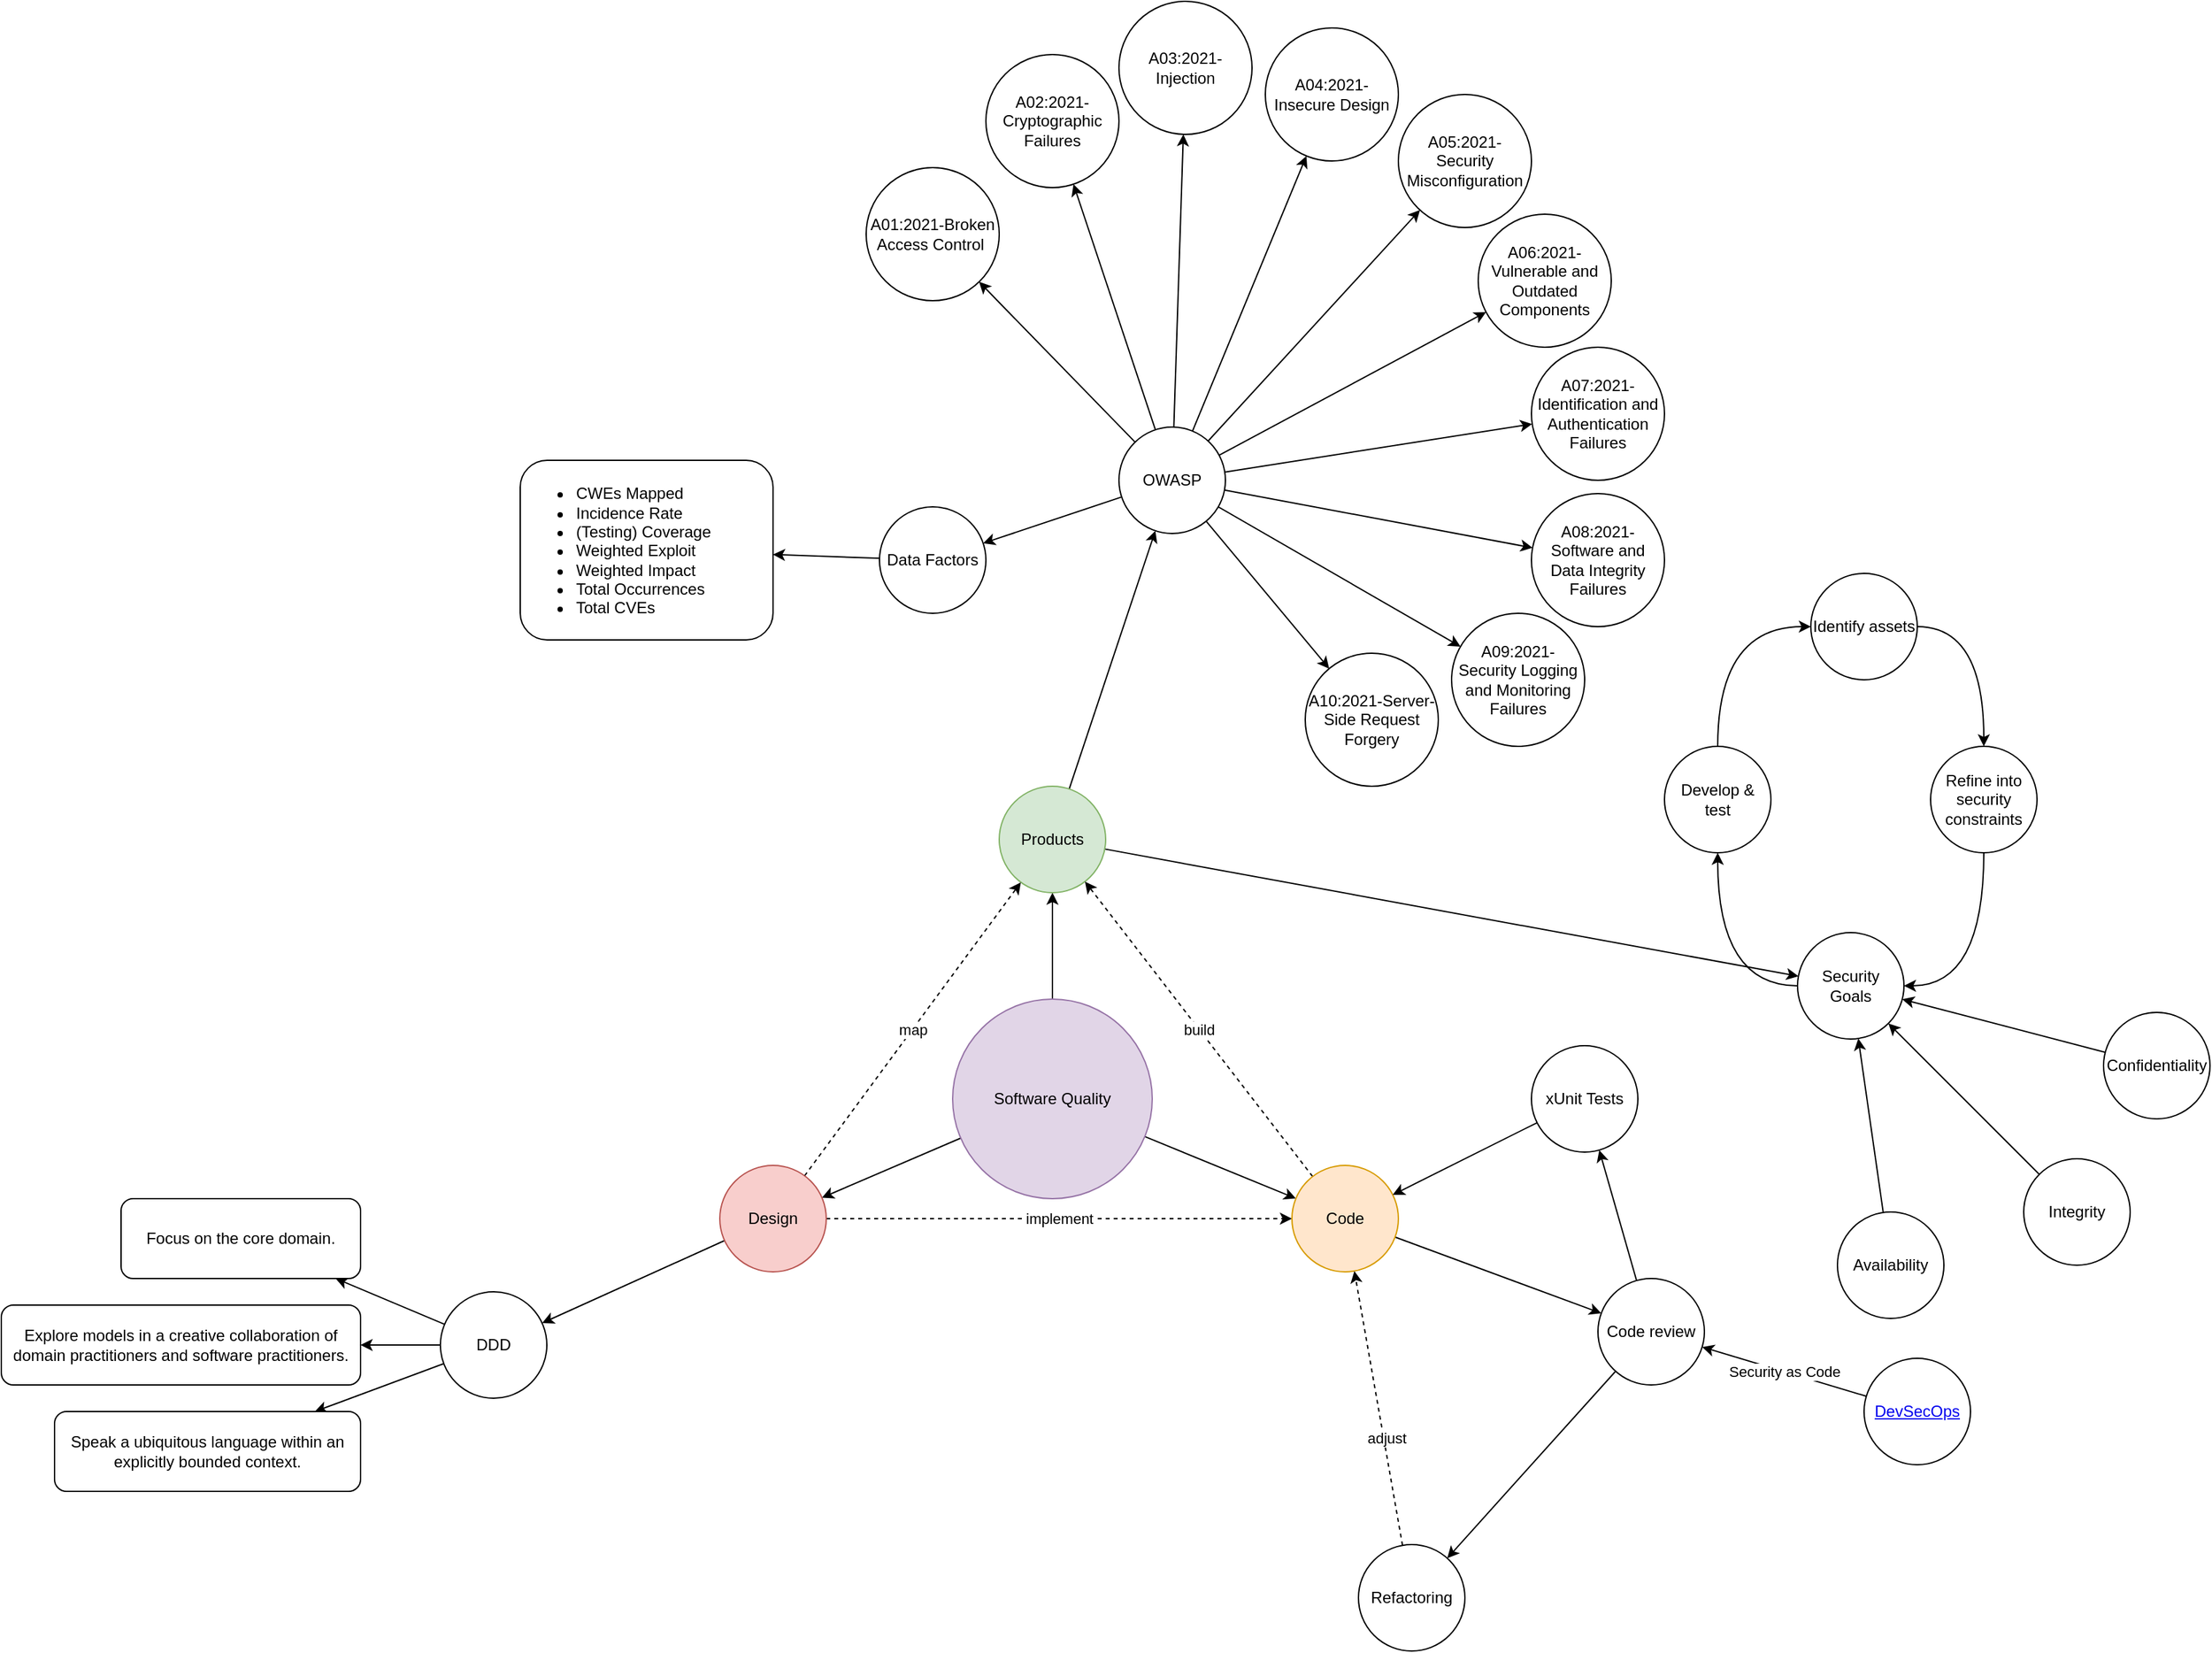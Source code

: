 <mxfile version="16.6.4" type="github">
  <diagram id="G9URGlftVFYS-OsgE3q_" name="Page-1">
    <mxGraphModel dx="2583" dy="1677" grid="1" gridSize="10" guides="1" tooltips="1" connect="1" arrows="1" fold="1" page="1" pageScale="1" pageWidth="1100" pageHeight="850" math="0" shadow="0">
      <root>
        <mxCell id="0" />
        <mxCell id="1" parent="0" />
        <mxCell id="IYnw7WudZfnkX5wU1Qxr-7" style="edgeStyle=none;rounded=0;orthogonalLoop=1;jettySize=auto;html=1;" parent="1" source="IYnw7WudZfnkX5wU1Qxr-1" target="IYnw7WudZfnkX5wU1Qxr-2" edge="1">
          <mxGeometry relative="1" as="geometry" />
        </mxCell>
        <mxCell id="IYnw7WudZfnkX5wU1Qxr-8" style="edgeStyle=none;rounded=0;orthogonalLoop=1;jettySize=auto;html=1;" parent="1" source="IYnw7WudZfnkX5wU1Qxr-1" target="IYnw7WudZfnkX5wU1Qxr-3" edge="1">
          <mxGeometry relative="1" as="geometry" />
        </mxCell>
        <mxCell id="IYnw7WudZfnkX5wU1Qxr-9" style="edgeStyle=none;rounded=0;orthogonalLoop=1;jettySize=auto;html=1;" parent="1" source="IYnw7WudZfnkX5wU1Qxr-1" target="IYnw7WudZfnkX5wU1Qxr-4" edge="1">
          <mxGeometry relative="1" as="geometry" />
        </mxCell>
        <mxCell id="IYnw7WudZfnkX5wU1Qxr-1" value="Software Quality" style="ellipse;whiteSpace=wrap;html=1;aspect=fixed;fillColor=#e1d5e7;strokeColor=#9673a6;" parent="1" vertex="1">
          <mxGeometry x="65" y="300" width="150" height="150" as="geometry" />
        </mxCell>
        <mxCell id="IYnw7WudZfnkX5wU1Qxr-6" style="rounded=0;orthogonalLoop=1;jettySize=auto;html=1;" parent="1" source="IYnw7WudZfnkX5wU1Qxr-2" target="IYnw7WudZfnkX5wU1Qxr-5" edge="1">
          <mxGeometry relative="1" as="geometry">
            <mxPoint x="250" y="320" as="sourcePoint" />
          </mxGeometry>
        </mxCell>
        <mxCell id="x_qzqNRUxwpT8pTBVUL0-2" style="rounded=0;orthogonalLoop=1;jettySize=auto;html=1;" parent="1" source="IYnw7WudZfnkX5wU1Qxr-2" target="x_qzqNRUxwpT8pTBVUL0-1" edge="1">
          <mxGeometry relative="1" as="geometry" />
        </mxCell>
        <mxCell id="IYnw7WudZfnkX5wU1Qxr-2" value="Products" style="ellipse;whiteSpace=wrap;html=1;aspect=fixed;fillColor=#d5e8d4;strokeColor=#82b366;" parent="1" vertex="1">
          <mxGeometry x="100" y="140" width="80" height="80" as="geometry" />
        </mxCell>
        <mxCell id="IYnw7WudZfnkX5wU1Qxr-10" value="implement" style="edgeStyle=none;rounded=0;orthogonalLoop=1;jettySize=auto;html=1;dashed=1;" parent="1" source="IYnw7WudZfnkX5wU1Qxr-3" target="IYnw7WudZfnkX5wU1Qxr-4" edge="1">
          <mxGeometry relative="1" as="geometry" />
        </mxCell>
        <mxCell id="IYnw7WudZfnkX5wU1Qxr-12" value="map" style="edgeStyle=none;rounded=0;orthogonalLoop=1;jettySize=auto;html=1;dashed=1;" parent="1" source="IYnw7WudZfnkX5wU1Qxr-3" target="IYnw7WudZfnkX5wU1Qxr-2" edge="1">
          <mxGeometry relative="1" as="geometry" />
        </mxCell>
        <mxCell id="1Zu6CIZKMChUqCk3E9kN-2" style="rounded=0;orthogonalLoop=1;jettySize=auto;html=1;" parent="1" source="IYnw7WudZfnkX5wU1Qxr-3" target="1Zu6CIZKMChUqCk3E9kN-1" edge="1">
          <mxGeometry relative="1" as="geometry" />
        </mxCell>
        <mxCell id="IYnw7WudZfnkX5wU1Qxr-3" value="Design" style="ellipse;whiteSpace=wrap;html=1;aspect=fixed;fillColor=#f8cecc;strokeColor=#b85450;" parent="1" vertex="1">
          <mxGeometry x="-110" y="425" width="80" height="80" as="geometry" />
        </mxCell>
        <mxCell id="IYnw7WudZfnkX5wU1Qxr-11" value="build" style="edgeStyle=none;rounded=0;orthogonalLoop=1;jettySize=auto;html=1;dashed=1;" parent="1" source="IYnw7WudZfnkX5wU1Qxr-4" target="IYnw7WudZfnkX5wU1Qxr-2" edge="1">
          <mxGeometry relative="1" as="geometry" />
        </mxCell>
        <mxCell id="IYnw7WudZfnkX5wU1Qxr-14" style="edgeStyle=none;rounded=0;orthogonalLoop=1;jettySize=auto;html=1;" parent="1" source="IYnw7WudZfnkX5wU1Qxr-4" target="IYnw7WudZfnkX5wU1Qxr-13" edge="1">
          <mxGeometry relative="1" as="geometry" />
        </mxCell>
        <mxCell id="IYnw7WudZfnkX5wU1Qxr-4" value="Code" style="ellipse;whiteSpace=wrap;html=1;aspect=fixed;fillColor=#ffe6cc;strokeColor=#d79b00;" parent="1" vertex="1">
          <mxGeometry x="320" y="425" width="80" height="80" as="geometry" />
        </mxCell>
        <mxCell id="IYnw7WudZfnkX5wU1Qxr-21" style="edgeStyle=none;rounded=0;orthogonalLoop=1;jettySize=auto;html=1;" parent="1" source="IYnw7WudZfnkX5wU1Qxr-5" target="IYnw7WudZfnkX5wU1Qxr-22" edge="1">
          <mxGeometry relative="1" as="geometry">
            <mxPoint x="110.0" y="-30" as="targetPoint" />
          </mxGeometry>
        </mxCell>
        <mxCell id="IYnw7WudZfnkX5wU1Qxr-45" style="edgeStyle=none;rounded=0;orthogonalLoop=1;jettySize=auto;html=1;" parent="1" source="IYnw7WudZfnkX5wU1Qxr-5" target="IYnw7WudZfnkX5wU1Qxr-35" edge="1">
          <mxGeometry relative="1" as="geometry" />
        </mxCell>
        <mxCell id="IYnw7WudZfnkX5wU1Qxr-46" style="edgeStyle=none;rounded=0;orthogonalLoop=1;jettySize=auto;html=1;" parent="1" source="IYnw7WudZfnkX5wU1Qxr-5" target="IYnw7WudZfnkX5wU1Qxr-36" edge="1">
          <mxGeometry relative="1" as="geometry" />
        </mxCell>
        <mxCell id="IYnw7WudZfnkX5wU1Qxr-47" style="edgeStyle=none;rounded=0;orthogonalLoop=1;jettySize=auto;html=1;" parent="1" source="IYnw7WudZfnkX5wU1Qxr-5" target="IYnw7WudZfnkX5wU1Qxr-37" edge="1">
          <mxGeometry relative="1" as="geometry" />
        </mxCell>
        <mxCell id="IYnw7WudZfnkX5wU1Qxr-48" style="edgeStyle=none;rounded=0;orthogonalLoop=1;jettySize=auto;html=1;" parent="1" source="IYnw7WudZfnkX5wU1Qxr-5" target="IYnw7WudZfnkX5wU1Qxr-38" edge="1">
          <mxGeometry relative="1" as="geometry" />
        </mxCell>
        <mxCell id="IYnw7WudZfnkX5wU1Qxr-49" style="edgeStyle=none;rounded=0;orthogonalLoop=1;jettySize=auto;html=1;" parent="1" source="IYnw7WudZfnkX5wU1Qxr-5" target="IYnw7WudZfnkX5wU1Qxr-39" edge="1">
          <mxGeometry relative="1" as="geometry" />
        </mxCell>
        <mxCell id="IYnw7WudZfnkX5wU1Qxr-50" style="edgeStyle=none;rounded=0;orthogonalLoop=1;jettySize=auto;html=1;" parent="1" source="IYnw7WudZfnkX5wU1Qxr-5" target="IYnw7WudZfnkX5wU1Qxr-40" edge="1">
          <mxGeometry relative="1" as="geometry" />
        </mxCell>
        <mxCell id="IYnw7WudZfnkX5wU1Qxr-51" style="edgeStyle=none;rounded=0;orthogonalLoop=1;jettySize=auto;html=1;" parent="1" source="IYnw7WudZfnkX5wU1Qxr-5" target="IYnw7WudZfnkX5wU1Qxr-41" edge="1">
          <mxGeometry relative="1" as="geometry" />
        </mxCell>
        <mxCell id="IYnw7WudZfnkX5wU1Qxr-52" style="edgeStyle=none;rounded=0;orthogonalLoop=1;jettySize=auto;html=1;" parent="1" source="IYnw7WudZfnkX5wU1Qxr-5" target="IYnw7WudZfnkX5wU1Qxr-42" edge="1">
          <mxGeometry relative="1" as="geometry" />
        </mxCell>
        <mxCell id="IYnw7WudZfnkX5wU1Qxr-53" style="edgeStyle=none;rounded=0;orthogonalLoop=1;jettySize=auto;html=1;" parent="1" source="IYnw7WudZfnkX5wU1Qxr-5" target="IYnw7WudZfnkX5wU1Qxr-43" edge="1">
          <mxGeometry relative="1" as="geometry" />
        </mxCell>
        <mxCell id="IYnw7WudZfnkX5wU1Qxr-54" style="edgeStyle=none;rounded=0;orthogonalLoop=1;jettySize=auto;html=1;" parent="1" source="IYnw7WudZfnkX5wU1Qxr-5" target="IYnw7WudZfnkX5wU1Qxr-44" edge="1">
          <mxGeometry relative="1" as="geometry" />
        </mxCell>
        <mxCell id="IYnw7WudZfnkX5wU1Qxr-5" value="OWASP" style="ellipse;whiteSpace=wrap;html=1;aspect=fixed;" parent="1" vertex="1">
          <mxGeometry x="190" y="-130" width="80" height="80" as="geometry" />
        </mxCell>
        <mxCell id="IYnw7WudZfnkX5wU1Qxr-16" style="edgeStyle=none;rounded=0;orthogonalLoop=1;jettySize=auto;html=1;" parent="1" source="IYnw7WudZfnkX5wU1Qxr-13" target="IYnw7WudZfnkX5wU1Qxr-15" edge="1">
          <mxGeometry relative="1" as="geometry" />
        </mxCell>
        <mxCell id="NH6tIBSREg1E3hRubCLo-2" style="rounded=0;orthogonalLoop=1;jettySize=auto;html=1;" edge="1" parent="1" source="IYnw7WudZfnkX5wU1Qxr-13" target="NH6tIBSREg1E3hRubCLo-1">
          <mxGeometry relative="1" as="geometry" />
        </mxCell>
        <mxCell id="IYnw7WudZfnkX5wU1Qxr-13" value="Code review" style="ellipse;whiteSpace=wrap;html=1;aspect=fixed;" parent="1" vertex="1">
          <mxGeometry x="550" y="510" width="80" height="80" as="geometry" />
        </mxCell>
        <mxCell id="IYnw7WudZfnkX5wU1Qxr-17" style="edgeStyle=none;rounded=0;orthogonalLoop=1;jettySize=auto;html=1;dashed=1;" parent="1" source="IYnw7WudZfnkX5wU1Qxr-15" target="IYnw7WudZfnkX5wU1Qxr-4" edge="1">
          <mxGeometry relative="1" as="geometry" />
        </mxCell>
        <mxCell id="IYnw7WudZfnkX5wU1Qxr-18" value="adjust" style="edgeLabel;html=1;align=center;verticalAlign=middle;resizable=0;points=[];" parent="IYnw7WudZfnkX5wU1Qxr-17" vertex="1" connectable="0">
          <mxGeometry x="-0.215" y="-2" relative="1" as="geometry">
            <mxPoint as="offset" />
          </mxGeometry>
        </mxCell>
        <mxCell id="IYnw7WudZfnkX5wU1Qxr-15" value="Refactoring" style="ellipse;whiteSpace=wrap;html=1;aspect=fixed;" parent="1" vertex="1">
          <mxGeometry x="370" y="710" width="80" height="80" as="geometry" />
        </mxCell>
        <mxCell id="uyuwNMGwqG_D9x3Z5Aee-9" style="edgeStyle=none;rounded=0;orthogonalLoop=1;jettySize=auto;html=1;" parent="1" source="IYnw7WudZfnkX5wU1Qxr-22" target="uyuwNMGwqG_D9x3Z5Aee-7" edge="1">
          <mxGeometry relative="1" as="geometry" />
        </mxCell>
        <mxCell id="IYnw7WudZfnkX5wU1Qxr-22" value="&lt;span&gt;Data Factors&lt;/span&gt;" style="ellipse;whiteSpace=wrap;html=1;aspect=fixed;" parent="1" vertex="1">
          <mxGeometry x="10" y="-70" width="80" height="80" as="geometry" />
        </mxCell>
        <mxCell id="IYnw7WudZfnkX5wU1Qxr-35" value="A01:2021-Broken Access Control&amp;nbsp;" style="ellipse;whiteSpace=wrap;html=1;aspect=fixed;" parent="1" vertex="1">
          <mxGeometry y="-325" width="100" height="100" as="geometry" />
        </mxCell>
        <mxCell id="IYnw7WudZfnkX5wU1Qxr-36" value="A02:2021-Cryptographic Failures" style="ellipse;whiteSpace=wrap;html=1;aspect=fixed;" parent="1" vertex="1">
          <mxGeometry x="90" y="-410" width="100" height="100" as="geometry" />
        </mxCell>
        <mxCell id="IYnw7WudZfnkX5wU1Qxr-37" value="A03:2021-Injection" style="ellipse;whiteSpace=wrap;html=1;aspect=fixed;" parent="1" vertex="1">
          <mxGeometry x="190" y="-450" width="100" height="100" as="geometry" />
        </mxCell>
        <mxCell id="IYnw7WudZfnkX5wU1Qxr-38" value="A04:2021-Insecure Design" style="ellipse;whiteSpace=wrap;html=1;aspect=fixed;" parent="1" vertex="1">
          <mxGeometry x="300" y="-430" width="100" height="100" as="geometry" />
        </mxCell>
        <mxCell id="IYnw7WudZfnkX5wU1Qxr-39" value="A05:2021-Security Misconfiguration" style="ellipse;whiteSpace=wrap;html=1;aspect=fixed;" parent="1" vertex="1">
          <mxGeometry x="400" y="-380" width="100" height="100" as="geometry" />
        </mxCell>
        <mxCell id="IYnw7WudZfnkX5wU1Qxr-40" value="A06:2021-Vulnerable and Outdated Components" style="ellipse;whiteSpace=wrap;html=1;aspect=fixed;" parent="1" vertex="1">
          <mxGeometry x="460" y="-290" width="100" height="100" as="geometry" />
        </mxCell>
        <mxCell id="IYnw7WudZfnkX5wU1Qxr-41" value="A07:2021-Identification and Authentication Failures" style="ellipse;whiteSpace=wrap;html=1;aspect=fixed;" parent="1" vertex="1">
          <mxGeometry x="500" y="-190" width="100" height="100" as="geometry" />
        </mxCell>
        <mxCell id="IYnw7WudZfnkX5wU1Qxr-42" value="A08:2021-Software and Data Integrity Failures" style="ellipse;whiteSpace=wrap;html=1;aspect=fixed;" parent="1" vertex="1">
          <mxGeometry x="500" y="-80" width="100" height="100" as="geometry" />
        </mxCell>
        <mxCell id="IYnw7WudZfnkX5wU1Qxr-43" value="A09:2021-Security Logging and Monitoring Failures" style="ellipse;whiteSpace=wrap;html=1;aspect=fixed;" parent="1" vertex="1">
          <mxGeometry x="440" y="10" width="100" height="100" as="geometry" />
        </mxCell>
        <mxCell id="IYnw7WudZfnkX5wU1Qxr-44" value="A10:2021-Server-Side Request Forgery" style="ellipse;whiteSpace=wrap;html=1;aspect=fixed;" parent="1" vertex="1">
          <mxGeometry x="330" y="40" width="100" height="100" as="geometry" />
        </mxCell>
        <mxCell id="7Trjh_sE0gSI_e3dCI7W-15" style="edgeStyle=orthogonalEdgeStyle;curved=1;rounded=0;orthogonalLoop=1;jettySize=auto;html=1;" parent="1" source="x_qzqNRUxwpT8pTBVUL0-1" target="7Trjh_sE0gSI_e3dCI7W-13" edge="1">
          <mxGeometry relative="1" as="geometry" />
        </mxCell>
        <mxCell id="x_qzqNRUxwpT8pTBVUL0-1" value="&lt;span&gt;Security Goals&lt;/span&gt;" style="ellipse;whiteSpace=wrap;html=1;aspect=fixed;" parent="1" vertex="1">
          <mxGeometry x="700" y="250" width="80" height="80" as="geometry" />
        </mxCell>
        <mxCell id="x_qzqNRUxwpT8pTBVUL0-9" value="Security as Code" style="edgeStyle=none;rounded=0;orthogonalLoop=1;jettySize=auto;html=1;" parent="1" source="x_qzqNRUxwpT8pTBVUL0-3" target="IYnw7WudZfnkX5wU1Qxr-13" edge="1">
          <mxGeometry relative="1" as="geometry" />
        </mxCell>
        <mxCell id="x_qzqNRUxwpT8pTBVUL0-3" value="&lt;a href=&quot;https://www.devsecops.org/&quot;&gt;DevSecOps&lt;/a&gt;" style="ellipse;whiteSpace=wrap;html=1;aspect=fixed;" parent="1" vertex="1">
          <mxGeometry x="750" y="570" width="80" height="80" as="geometry" />
        </mxCell>
        <mxCell id="7Trjh_sE0gSI_e3dCI7W-8" style="edgeStyle=none;rounded=0;orthogonalLoop=1;jettySize=auto;html=1;" parent="1" source="7Trjh_sE0gSI_e3dCI7W-1" target="x_qzqNRUxwpT8pTBVUL0-1" edge="1">
          <mxGeometry relative="1" as="geometry" />
        </mxCell>
        <mxCell id="7Trjh_sE0gSI_e3dCI7W-1" value="Confidentiality" style="ellipse;whiteSpace=wrap;html=1;aspect=fixed;" parent="1" vertex="1">
          <mxGeometry x="930" y="310" width="80" height="80" as="geometry" />
        </mxCell>
        <mxCell id="7Trjh_sE0gSI_e3dCI7W-9" style="edgeStyle=none;rounded=0;orthogonalLoop=1;jettySize=auto;html=1;" parent="1" source="7Trjh_sE0gSI_e3dCI7W-2" target="x_qzqNRUxwpT8pTBVUL0-1" edge="1">
          <mxGeometry relative="1" as="geometry" />
        </mxCell>
        <mxCell id="7Trjh_sE0gSI_e3dCI7W-2" value="Integrity" style="ellipse;whiteSpace=wrap;html=1;aspect=fixed;" parent="1" vertex="1">
          <mxGeometry x="870" y="420" width="80" height="80" as="geometry" />
        </mxCell>
        <mxCell id="7Trjh_sE0gSI_e3dCI7W-10" style="edgeStyle=none;rounded=0;orthogonalLoop=1;jettySize=auto;html=1;" parent="1" source="7Trjh_sE0gSI_e3dCI7W-3" target="x_qzqNRUxwpT8pTBVUL0-1" edge="1">
          <mxGeometry relative="1" as="geometry" />
        </mxCell>
        <mxCell id="7Trjh_sE0gSI_e3dCI7W-3" value="Availability" style="ellipse;whiteSpace=wrap;html=1;aspect=fixed;" parent="1" vertex="1">
          <mxGeometry x="730" y="460" width="80" height="80" as="geometry" />
        </mxCell>
        <mxCell id="7Trjh_sE0gSI_e3dCI7W-17" style="edgeStyle=orthogonalEdgeStyle;curved=1;rounded=0;orthogonalLoop=1;jettySize=auto;html=1;" parent="1" source="7Trjh_sE0gSI_e3dCI7W-11" target="7Trjh_sE0gSI_e3dCI7W-12" edge="1">
          <mxGeometry relative="1" as="geometry" />
        </mxCell>
        <mxCell id="7Trjh_sE0gSI_e3dCI7W-11" value="&lt;span&gt;Identify assets&lt;/span&gt;" style="ellipse;whiteSpace=wrap;html=1;aspect=fixed;" parent="1" vertex="1">
          <mxGeometry x="710" y="-20" width="80" height="80" as="geometry" />
        </mxCell>
        <mxCell id="7Trjh_sE0gSI_e3dCI7W-14" style="edgeStyle=orthogonalEdgeStyle;rounded=0;orthogonalLoop=1;jettySize=auto;html=1;exitX=0.5;exitY=1;exitDx=0;exitDy=0;entryX=1;entryY=0.5;entryDx=0;entryDy=0;curved=1;" parent="1" source="7Trjh_sE0gSI_e3dCI7W-12" target="x_qzqNRUxwpT8pTBVUL0-1" edge="1">
          <mxGeometry relative="1" as="geometry" />
        </mxCell>
        <mxCell id="7Trjh_sE0gSI_e3dCI7W-12" value="&lt;span&gt;Refine into security constraints&lt;/span&gt;" style="ellipse;whiteSpace=wrap;html=1;aspect=fixed;" parent="1" vertex="1">
          <mxGeometry x="800" y="110" width="80" height="80" as="geometry" />
        </mxCell>
        <mxCell id="7Trjh_sE0gSI_e3dCI7W-16" style="edgeStyle=orthogonalEdgeStyle;curved=1;rounded=0;orthogonalLoop=1;jettySize=auto;html=1;entryX=0;entryY=0.5;entryDx=0;entryDy=0;exitX=0.5;exitY=0;exitDx=0;exitDy=0;" parent="1" source="7Trjh_sE0gSI_e3dCI7W-13" target="7Trjh_sE0gSI_e3dCI7W-11" edge="1">
          <mxGeometry relative="1" as="geometry" />
        </mxCell>
        <mxCell id="7Trjh_sE0gSI_e3dCI7W-13" value="&lt;span&gt;Develop &amp;amp; test&lt;/span&gt;" style="ellipse;whiteSpace=wrap;html=1;aspect=fixed;" parent="1" vertex="1">
          <mxGeometry x="600" y="110" width="80" height="80" as="geometry" />
        </mxCell>
        <mxCell id="uyuwNMGwqG_D9x3Z5Aee-2" style="rounded=0;orthogonalLoop=1;jettySize=auto;html=1;" parent="1" source="1Zu6CIZKMChUqCk3E9kN-1" target="uyuwNMGwqG_D9x3Z5Aee-1" edge="1">
          <mxGeometry relative="1" as="geometry" />
        </mxCell>
        <mxCell id="uyuwNMGwqG_D9x3Z5Aee-5" style="edgeStyle=none;rounded=0;orthogonalLoop=1;jettySize=auto;html=1;" parent="1" source="1Zu6CIZKMChUqCk3E9kN-1" target="uyuwNMGwqG_D9x3Z5Aee-3" edge="1">
          <mxGeometry relative="1" as="geometry" />
        </mxCell>
        <mxCell id="uyuwNMGwqG_D9x3Z5Aee-6" style="edgeStyle=none;rounded=0;orthogonalLoop=1;jettySize=auto;html=1;" parent="1" source="1Zu6CIZKMChUqCk3E9kN-1" target="uyuwNMGwqG_D9x3Z5Aee-4" edge="1">
          <mxGeometry relative="1" as="geometry" />
        </mxCell>
        <mxCell id="1Zu6CIZKMChUqCk3E9kN-1" value="DDD" style="ellipse;whiteSpace=wrap;html=1;aspect=fixed;" parent="1" vertex="1">
          <mxGeometry x="-320" y="520" width="80" height="80" as="geometry" />
        </mxCell>
        <mxCell id="uyuwNMGwqG_D9x3Z5Aee-1" value="Focus on the core domain." style="rounded=1;whiteSpace=wrap;html=1;" parent="1" vertex="1">
          <mxGeometry x="-560" y="450" width="180" height="60" as="geometry" />
        </mxCell>
        <mxCell id="uyuwNMGwqG_D9x3Z5Aee-3" value="&lt;div&gt;Explore models in a creative collaboration of domain practitioners and software&amp;nbsp;&lt;span&gt;practitioners.&lt;/span&gt;&lt;/div&gt;" style="rounded=1;whiteSpace=wrap;html=1;align=center;" parent="1" vertex="1">
          <mxGeometry x="-650" y="530" width="270" height="60" as="geometry" />
        </mxCell>
        <mxCell id="uyuwNMGwqG_D9x3Z5Aee-4" value="Speak a ubiquitous language within an explicitly bounded context." style="rounded=1;whiteSpace=wrap;html=1;align=center;" parent="1" vertex="1">
          <mxGeometry x="-610" y="610" width="230" height="60" as="geometry" />
        </mxCell>
        <mxCell id="uyuwNMGwqG_D9x3Z5Aee-7" value="&lt;ul&gt;&lt;li&gt;CWEs Mapped&lt;/li&gt;&lt;li&gt;Incidence Rate&lt;/li&gt;&lt;li&gt;(Testing) Coverage&lt;/li&gt;&lt;li&gt;Weighted Exploit&lt;/li&gt;&lt;li&gt;Weighted Impact&lt;/li&gt;&lt;li&gt;Total Occurrences&lt;/li&gt;&lt;li&gt;Total CVEs&lt;/li&gt;&lt;/ul&gt;" style="rounded=1;whiteSpace=wrap;html=1;align=left;" parent="1" vertex="1">
          <mxGeometry x="-260" y="-105" width="190" height="135" as="geometry" />
        </mxCell>
        <mxCell id="NH6tIBSREg1E3hRubCLo-3" style="edgeStyle=none;rounded=0;orthogonalLoop=1;jettySize=auto;html=1;" edge="1" parent="1" source="NH6tIBSREg1E3hRubCLo-1" target="IYnw7WudZfnkX5wU1Qxr-4">
          <mxGeometry relative="1" as="geometry" />
        </mxCell>
        <mxCell id="NH6tIBSREg1E3hRubCLo-1" value="xUnit Tests" style="ellipse;whiteSpace=wrap;html=1;aspect=fixed;" vertex="1" parent="1">
          <mxGeometry x="500" y="335" width="80" height="80" as="geometry" />
        </mxCell>
      </root>
    </mxGraphModel>
  </diagram>
</mxfile>
